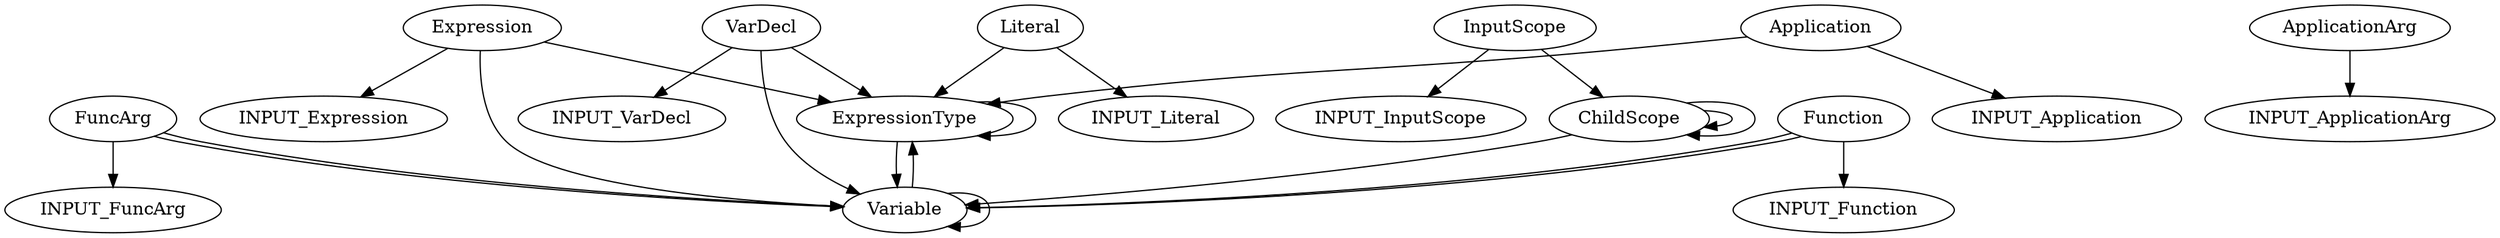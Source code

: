 digraph {
    0 [label=Application];
    1 [label=ApplicationArg];
    2 [label=ChildScope];
    3 [label=Expression];
    4 [label=ExpressionType];
    5 [label=FuncArg];
    6 [label=Function];
    7 [label=INPUT_Application];
    8 [label=INPUT_ApplicationArg];
    9 [label=INPUT_Expression];
    10 [label=INPUT_FuncArg];
    11 [label=INPUT_Function];
    12 [label=INPUT_InputScope];
    13 [label=INPUT_Literal];
    14 [label=INPUT_VarDecl];
    15 [label=InputScope];
    16 [label=Literal];
    17 [label=VarDecl];
    18 [label=Variable];
    0 -> 4;
    0 -> 7;
    1 -> 8;
    2 -> 2;
    2 -> 2;
    2 -> 18;
    3 -> 4;
    3 -> 9;
    3 -> 18;
    4 -> 4;
    4 -> 18;
    5 -> 10;
    5 -> 18;
    5 -> 18;
    6 -> 11;
    6 -> 18;
    6 -> 18;
    15 -> 2;
    15 -> 12;
    16 -> 4;
    16 -> 13;
    17 -> 4;
    17 -> 14;
    17 -> 18;
    18 -> 4;
    18 -> 18;
}